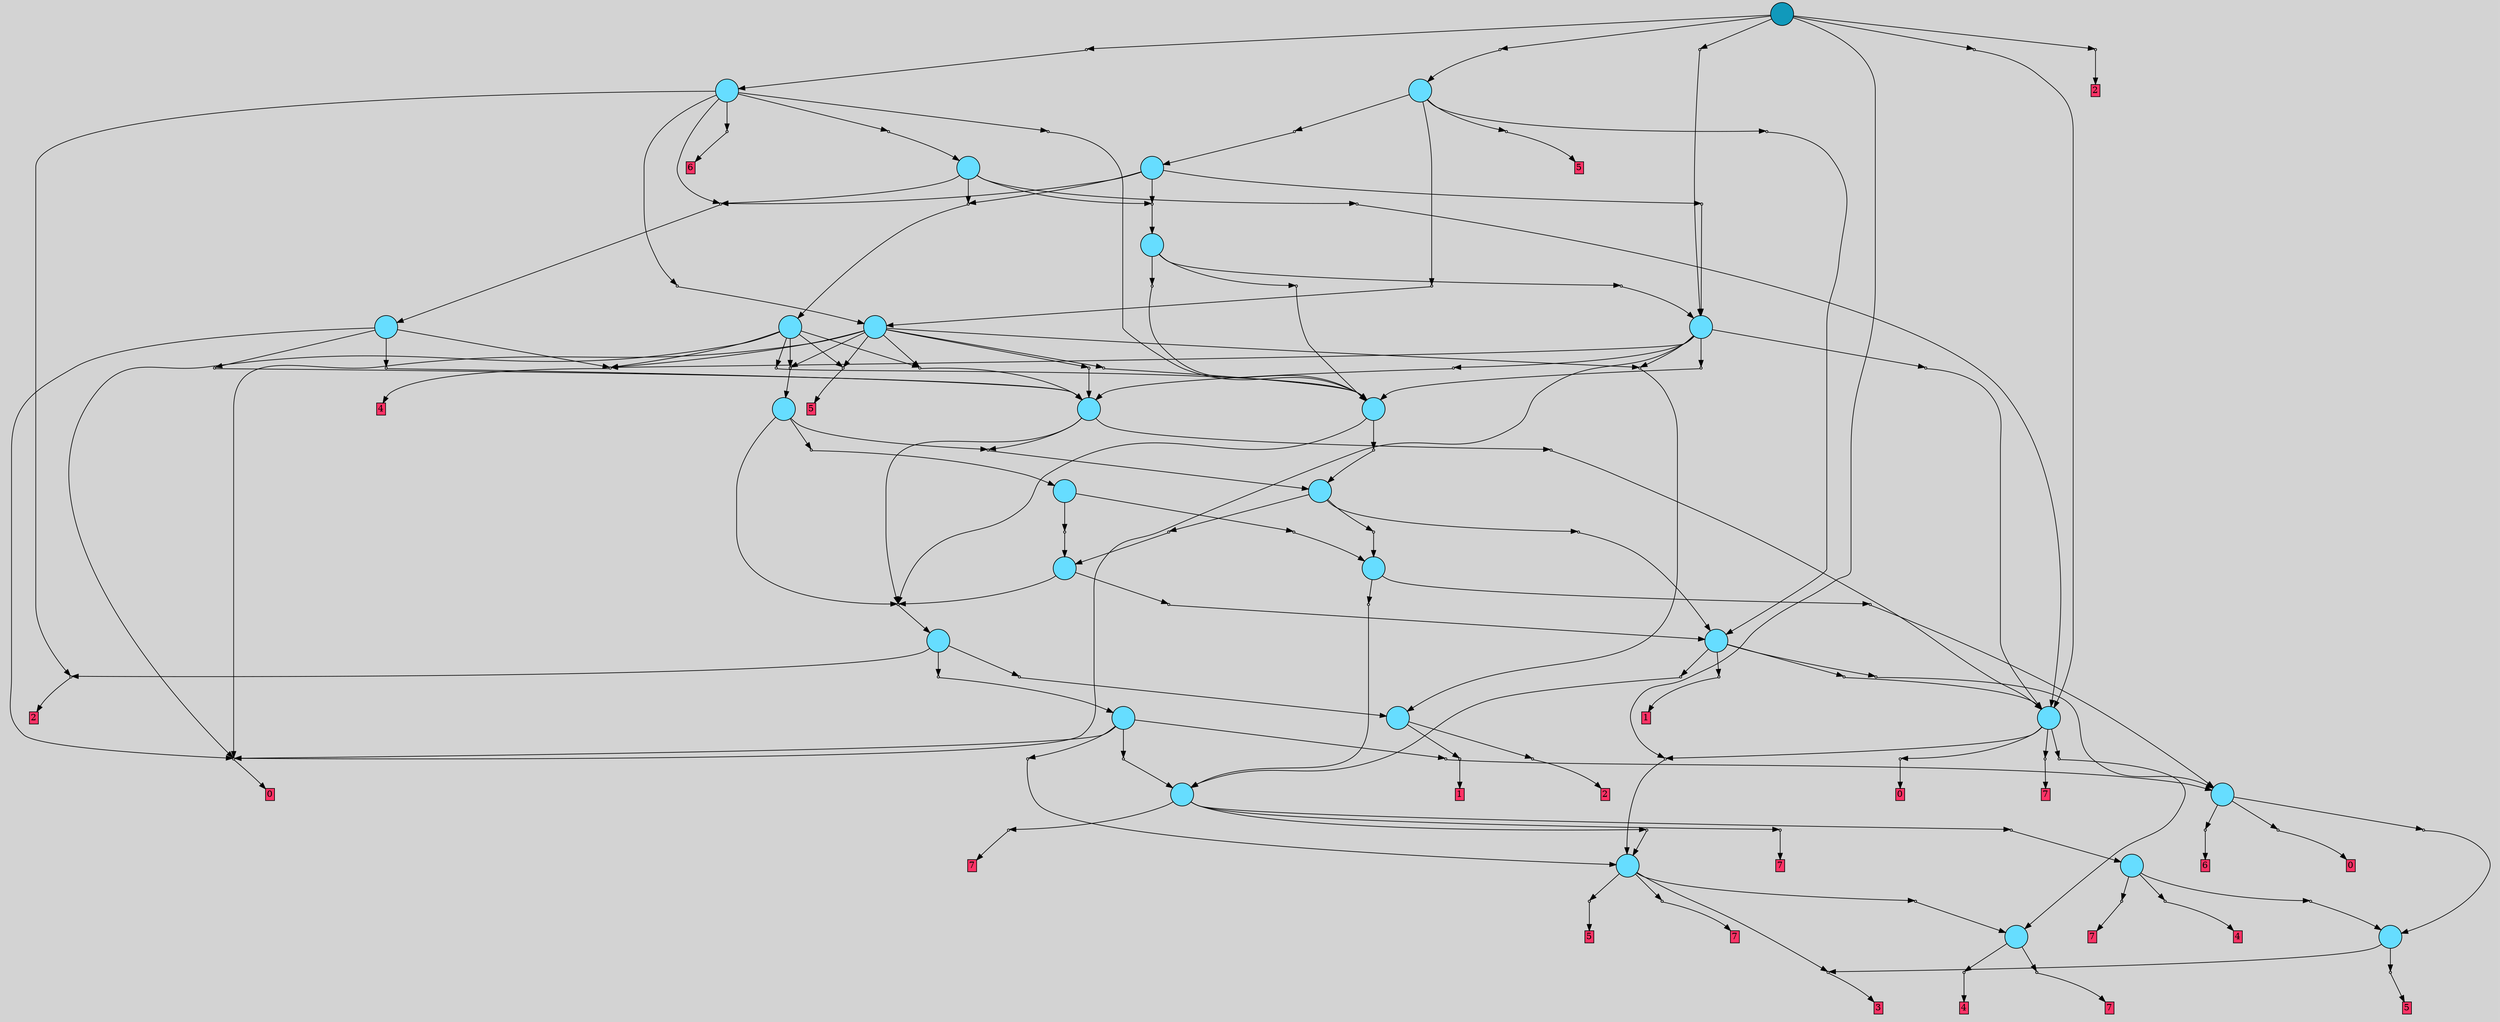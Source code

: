 // File exported with GEGELATI v1.3.1
// On the 2024-04-12 09:35:05
// With the File::TPGGraphDotExporter
digraph{
	graph[pad = "0.212, 0.055" bgcolor = lightgray]
	node[shape=circle style = filled label = ""]
		T0 [fillcolor="#66ddff"]
		T1 [fillcolor="#66ddff"]
		T2 [fillcolor="#66ddff"]
		T3 [fillcolor="#66ddff"]
		T4 [fillcolor="#66ddff"]
		T5 [fillcolor="#66ddff"]
		T6 [fillcolor="#66ddff"]
		T7 [fillcolor="#66ddff"]
		T8 [fillcolor="#66ddff"]
		T9 [fillcolor="#66ddff"]
		T10 [fillcolor="#66ddff"]
		T11 [fillcolor="#66ddff"]
		T12 [fillcolor="#66ddff"]
		T13 [fillcolor="#66ddff"]
		T14 [fillcolor="#66ddff"]
		T15 [fillcolor="#66ddff"]
		T16 [fillcolor="#66ddff"]
		T17 [fillcolor="#66ddff"]
		T18 [fillcolor="#66ddff"]
		T19 [fillcolor="#66ddff"]
		T20 [fillcolor="#66ddff"]
		T21 [fillcolor="#66ddff"]
		T22 [fillcolor="#66ddff"]
		T23 [fillcolor="#66ddff"]
		T24 [fillcolor="#66ddff"]
		T25 [fillcolor="#66ddff"]
		T26 [fillcolor="#66ddff"]
		T27 [fillcolor="#1199bb"]
		P0 [fillcolor="#cccccc" shape=point] //
		I0 [shape=box style=invis label="0|0&0|7#0|3#2|7#0|6&#92;n"]
		P0 -> I0[style=invis]
		A0 [fillcolor="#ff3366" shape=box margin=0.03 width=0 height=0 label="1"]
		T0 -> P0 -> A0
		P1 [fillcolor="#cccccc" shape=point] //
		I1 [shape=box style=invis label="0|0&1|6#2|2#0|2#2|6&#92;n"]
		P1 -> I1[style=invis]
		A1 [fillcolor="#ff3366" shape=box margin=0.03 width=0 height=0 label="2"]
		T0 -> P1 -> A1
		P2 [fillcolor="#cccccc" shape=point] //
		I2 [shape=box style=invis label=""]
		P2 -> I2[style=invis]
		A2 [fillcolor="#ff3366" shape=box margin=0.03 width=0 height=0 label="5"]
		T1 -> P2 -> A2
		P3 [fillcolor="#cccccc" shape=point] //
		I3 [shape=box style=invis label="2|0&1|4#4|6#2|6#0|7&#92;n"]
		P3 -> I3[style=invis]
		A3 [fillcolor="#ff3366" shape=box margin=0.03 width=0 height=0 label="3"]
		T1 -> P3 -> A3
		P4 [fillcolor="#cccccc" shape=point] //
		I4 [shape=box style=invis label="1|0&3|7#1|1#0|5#3|2&#92;n"]
		P4 -> I4[style=invis]
		A4 [fillcolor="#ff3366" shape=box margin=0.03 width=0 height=0 label="7"]
		T2 -> P4 -> A4
		P5 [fillcolor="#cccccc" shape=point] //
		I5 [shape=box style=invis label=""]
		P5 -> I5[style=invis]
		A5 [fillcolor="#ff3366" shape=box margin=0.03 width=0 height=0 label="4"]
		T2 -> P5 -> A5
		P6 [fillcolor="#cccccc" shape=point] //
		I6 [shape=box style=invis label="7|0&2|4#0|5#1|5#3|0&#92;n"]
		P6 -> I6[style=invis]
		T3 -> P6 -> T2
		T3 -> P3
		P7 [fillcolor="#cccccc" shape=point] //
		I7 [shape=box style=invis label="6|0&3|5#0|5#0|7#0|5&#92;n"]
		P7 -> I7[style=invis]
		A6 [fillcolor="#ff3366" shape=box margin=0.03 width=0 height=0 label="5"]
		T3 -> P7 -> A6
		P8 [fillcolor="#cccccc" shape=point] //
		I8 [shape=box style=invis label="2|0&1|7#4|7#4|5#1|7&#92;n"]
		P8 -> I8[style=invis]
		A7 [fillcolor="#ff3366" shape=box margin=0.03 width=0 height=0 label="7"]
		T3 -> P8 -> A7
		P9 [fillcolor="#cccccc" shape=point] //
		I9 [shape=box style=invis label="4|0&3|2#3|5#0|3#4|0&#92;n"]
		P9 -> I9[style=invis]
		T4 -> P9 -> T1
		P10 [fillcolor="#cccccc" shape=point] //
		I10 [shape=box style=invis label="4|0&3|7#4|1#3|7#2|4&#92;n"]
		P10 -> I10[style=invis]
		A8 [fillcolor="#ff3366" shape=box margin=0.03 width=0 height=0 label="0"]
		T4 -> P10 -> A8
		P11 [fillcolor="#cccccc" shape=point] //
		I11 [shape=box style=invis label=""]
		P11 -> I11[style=invis]
		A9 [fillcolor="#ff3366" shape=box margin=0.03 width=0 height=0 label="6"]
		T4 -> P11 -> A9
		P12 [fillcolor="#cccccc" shape=point] //
		I12 [shape=box style=invis label="4|0&3|2#3|5#0|3#4|0&#92;n"]
		P12 -> I12[style=invis]
		T5 -> P12 -> T1
		P13 [fillcolor="#cccccc" shape=point] //
		I13 [shape=box style=invis label=""]
		P13 -> I13[style=invis]
		A10 [fillcolor="#ff3366" shape=box margin=0.03 width=0 height=0 label="7"]
		T5 -> P13 -> A10
		P14 [fillcolor="#cccccc" shape=point] //
		I14 [shape=box style=invis label="4|0&3|4#4|3#4|3#2|2&#92;n"]
		P14 -> I14[style=invis]
		A11 [fillcolor="#ff3366" shape=box margin=0.03 width=0 height=0 label="4"]
		T5 -> P14 -> A11
		P15 [fillcolor="#cccccc" shape=point] //
		I15 [shape=box style=invis label="1|0&3|7#1|1#0|5#3|2&#92;n"]
		P15 -> I15[style=invis]
		A12 [fillcolor="#ff3366" shape=box margin=0.03 width=0 height=0 label="7"]
		T6 -> P15 -> A12
		P16 [fillcolor="#cccccc" shape=point] //
		I16 [shape=box style=invis label="1|0&3|7#2|1#0|5#3|2&#92;n"]
		P16 -> I16[style=invis]
		A13 [fillcolor="#ff3366" shape=box margin=0.03 width=0 height=0 label="7"]
		T6 -> P16 -> A13
		P17 [fillcolor="#cccccc" shape=point] //
		I17 [shape=box style=invis label="1|0&2|2#3|3#2|4#4|5&#92;n"]
		P17 -> I17[style=invis]
		T6 -> P17 -> T5
		P18 [fillcolor="#cccccc" shape=point] //
		I18 [shape=box style=invis label="6|0&3|5#0|5#0|7#0|5&#92;n"]
		P18 -> I18[style=invis]
		T6 -> P18 -> T3
		P19 [fillcolor="#cccccc" shape=point] //
		I19 [shape=box style=invis label="6|0&3|5#0|5#0|7#0|4&#92;n"]
		P19 -> I19[style=invis]
		T7 -> P19 -> T3
		P20 [fillcolor="#cccccc" shape=point] //
		I20 [shape=box style=invis label="3|0&2|5#1|3#4|1#4|1&#92;n"]
		P20 -> I20[style=invis]
		T7 -> P20 -> T2
		P21 [fillcolor="#cccccc" shape=point] //
		I21 [shape=box style=invis label="2|0&3|4#1|3#3|2#4|7&#92;n"]
		P21 -> I21[style=invis]
		A14 [fillcolor="#ff3366" shape=box margin=0.03 width=0 height=0 label="0"]
		T7 -> P21 -> A14
		P22 [fillcolor="#cccccc" shape=point] //
		I22 [shape=box style=invis label="0|0&0|3#2|6#0|4#4|6&#92;n"]
		P22 -> I22[style=invis]
		A15 [fillcolor="#ff3366" shape=box margin=0.03 width=0 height=0 label="7"]
		T7 -> P22 -> A15
		P23 [fillcolor="#cccccc" shape=point] //
		I23 [shape=box style=invis label="6|0&1|0#1|3#3|0#0|3&#92;n"]
		P23 -> I23[style=invis]
		T8 -> P23 -> T6
		P24 [fillcolor="#cccccc" shape=point] //
		I24 [shape=box style=invis label="2|0&3|4#1|3#3|2#4|7&#92;n"]
		P24 -> I24[style=invis]
		A16 [fillcolor="#ff3366" shape=box margin=0.03 width=0 height=0 label="0"]
		T8 -> P24 -> A16
		P25 [fillcolor="#cccccc" shape=point] //
		I25 [shape=box style=invis label="7|0&4|4#2|6#1|1#3|0&#92;n"]
		P25 -> I25[style=invis]
		T8 -> P25 -> T4
		P26 [fillcolor="#cccccc" shape=point] //
		I26 [shape=box style=invis label="2|0&1|7#3|6#1|4#2|5&#92;n"]
		P26 -> I26[style=invis]
		T8 -> P26 -> T3
		P27 [fillcolor="#cccccc" shape=point] //
		I27 [shape=box style=invis label="6|0&1|0#1|3#3|0#0|3&#92;n"]
		P27 -> I27[style=invis]
		T9 -> P27 -> T6
		P28 [fillcolor="#cccccc" shape=point] //
		I28 [shape=box style=invis label="2|0&3|4#1|3#3|2#4|7&#92;n"]
		P28 -> I28[style=invis]
		T9 -> P28 -> T7
		P29 [fillcolor="#cccccc" shape=point] //
		I29 [shape=box style=invis label="1|0&3|0#4|2#2|0#4|1&#92;n"]
		P29 -> I29[style=invis]
		A17 [fillcolor="#ff3366" shape=box margin=0.03 width=0 height=0 label="1"]
		T9 -> P29 -> A17
		P30 [fillcolor="#cccccc" shape=point] //
		I30 [shape=box style=invis label="0|1&1|1#2|0#2|4#1|1&#92;n7|3&0|1#2|2#3|4#4|4&#92;n2|0&3|6#0|3#2|5#1|6&#92;n"]
		P30 -> I30[style=invis]
		T9 -> P30 -> T4
		P31 [fillcolor="#cccccc" shape=point] //
		I31 [shape=box style=invis label="6|0&1|0#1|3#3|0#0|3&#92;n"]
		P31 -> I31[style=invis]
		T10 -> P31 -> T6
		P32 [fillcolor="#cccccc" shape=point] //
		I32 [shape=box style=invis label="3|0&3|1#0|0#3|7#1|4&#92;n"]
		P32 -> I32[style=invis]
		T10 -> P32 -> T4
		P33 [fillcolor="#cccccc" shape=point] //
		I33 [shape=box style=invis label="2|0&3|2#1|3#3|2#4|7&#92;n"]
		P33 -> I33[style=invis]
		T11 -> P33 -> T0
		P34 [fillcolor="#cccccc" shape=point] //
		I34 [shape=box style=invis label="6|0&3|5#3|2#0|4#0|5&#92;n"]
		P34 -> I34[style=invis]
		A18 [fillcolor="#ff3366" shape=box margin=0.03 width=0 height=0 label="2"]
		T11 -> P34 -> A18
		P35 [fillcolor="#cccccc" shape=point] //
		I35 [shape=box style=invis label="7|0&4|4#2|6#4|1#3|0&#92;n"]
		P35 -> I35[style=invis]
		T11 -> P35 -> T8
		P36 [fillcolor="#cccccc" shape=point] //
		I36 [shape=box style=invis label="7|0&0|7#2|2#4|6#3|1&#92;n"]
		P36 -> I36[style=invis]
		T12 -> P36 -> T11
		P37 [fillcolor="#cccccc" shape=point] //
		I37 [shape=box style=invis label="7|7&0|3#2|7#1|0#2|3&#92;n7|0&0|7#2|2#4|6#3|3&#92;n"]
		P37 -> I37[style=invis]
		T12 -> P37 -> T9
		P38 [fillcolor="#cccccc" shape=point] //
		I38 [shape=box style=invis label="7|0&0|7#2|2#4|6#3|3&#92;n"]
		P38 -> I38[style=invis]
		T13 -> P38 -> T9
		P39 [fillcolor="#cccccc" shape=point] //
		I39 [shape=box style=invis label="6|0&3|3#3|0#1|4#4|3&#92;n1|0&0|0#1|2#3|0#2|2&#92;n"]
		P39 -> I39[style=invis]
		T13 -> P39 -> T12
		P40 [fillcolor="#cccccc" shape=point] //
		I40 [shape=box style=invis label="7|0&4|3#1|2#4|7#4|0&#92;n"]
		P40 -> I40[style=invis]
		T13 -> P40 -> T10
		P41 [fillcolor="#cccccc" shape=point] //
		I41 [shape=box style=invis label="7|0&4|3#1|2#4|7#4|2&#92;n"]
		P41 -> I41[style=invis]
		T14 -> P41 -> T10
		P42 [fillcolor="#cccccc" shape=point] //
		I42 [shape=box style=invis label="6|0&3|3#3|0#1|4#4|3&#92;n1|0&0|0#2|2#3|0#2|2&#92;n"]
		P42 -> I42[style=invis]
		T14 -> P42 -> T12
		P43 [fillcolor="#cccccc" shape=point] //
		I43 [shape=box style=invis label="7|0&0|7#2|2#4|6#3|3&#92;n"]
		P43 -> I43[style=invis]
		T15 -> P43 -> T13
		P44 [fillcolor="#cccccc" shape=point] //
		I44 [shape=box style=invis label="2|0&3|4#1|3#3|2#4|7&#92;n3|6&3|0#0|0#0|5#1|5&#92;n2|0&2|6#0|6#4|1#4|6&#92;n"]
		P44 -> I44[style=invis]
		T15 -> P44 -> T7
		T15 -> P36
		P45 [fillcolor="#cccccc" shape=point] //
		I45 [shape=box style=invis label="7|0&0|7#2|2#4|6#3|3&#92;n"]
		P45 -> I45[style=invis]
		T16 -> P45 -> T13
		T16 -> P36
		T17 -> P43
		T17 -> P36
		P46 [fillcolor="#cccccc" shape=point] //
		I46 [shape=box style=invis label="7|7&0|3#2|7#1|0#2|1&#92;n7|0&0|7#2|2#4|6#3|3&#92;n"]
		P46 -> I46[style=invis]
		T17 -> P46 -> T14
		P47 [fillcolor="#cccccc" shape=point] //
		I47 [shape=box style=invis label="2|0&3|3#2|1#4|5#3|2&#92;n"]
		P47 -> I47[style=invis]
		T18 -> P47 -> T15
		P48 [fillcolor="#cccccc" shape=point] //
		I48 [shape=box style=invis label="2|0&3|4#1|3#3|2#4|7&#92;n3|6&3|0#0|0#0|5#1|5&#92;n2|0&2|6#0|6#4|1#4|6&#92;n"]
		P48 -> I48[style=invis]
		T18 -> P48 -> T15
		T18 -> P24
		P49 [fillcolor="#cccccc" shape=point] //
		I49 [shape=box style=invis label="2|0&3|3#1|4#2|2#2|4&#92;n"]
		P49 -> I49[style=invis]
		A19 [fillcolor="#ff3366" shape=box margin=0.03 width=0 height=0 label="4"]
		T18 -> P49 -> A19
		P50 [fillcolor="#cccccc" shape=point] //
		I50 [shape=box style=invis label="2|0&3|3#2|1#4|7#3|2&#92;n"]
		P50 -> I50[style=invis]
		T19 -> P50 -> T15
		P51 [fillcolor="#cccccc" shape=point] //
		I51 [shape=box style=invis label="7|0&0|7#2|2#4|6#3|3&#92;n"]
		P51 -> I51[style=invis]
		T19 -> P51 -> T16
		P52 [fillcolor="#cccccc" shape=point] //
		I52 [shape=box style=invis label="1|0&2|2#1|3#0|4#4|5&#92;n"]
		P52 -> I52[style=invis]
		T19 -> P52 -> T0
		T19 -> P49
		P53 [fillcolor="#cccccc" shape=point] //
		I53 [shape=box style=invis label="2|0&3|4#1|3#3|2#4|7&#92;n3|6&3|0#0|0#0|5#1|5&#92;n2|0&2|6#0|6#4|1#4|6&#92;n"]
		P53 -> I53[style=invis]
		T19 -> P53 -> T7
		T19 -> P24
		P54 [fillcolor="#cccccc" shape=point] //
		I54 [shape=box style=invis label="2|0&3|3#2|1#4|7#3|2&#92;n"]
		P54 -> I54[style=invis]
		T20 -> P54 -> T15
		P55 [fillcolor="#cccccc" shape=point] //
		I55 [shape=box style=invis label="3|7&3|2#1|3#4|6#4|6&#92;n7|0&0|7#2|2#4|6#3|3&#92;n"]
		P55 -> I55[style=invis]
		T20 -> P55 -> T16
		T20 -> P52
		P56 [fillcolor="#cccccc" shape=point] //
		I56 [shape=box style=invis label="2|0&3|4#1|3#3|7#4|7&#92;n3|6&3|0#0|0#0|5#1|5&#92;n2|0&2|6#0|6#4|1#4|6&#92;n"]
		P56 -> I56[style=invis]
		T20 -> P56 -> T15
		T20 -> P49
		T20 -> P24
		P57 [fillcolor="#cccccc" shape=point] //
		I57 [shape=box style=invis label="1|7&1|0#0|1#3|5#2|7&#92;n7|0&0|7#1|2#4|6#3|3&#92;n"]
		P57 -> I57[style=invis]
		T20 -> P57 -> T17
		P58 [fillcolor="#cccccc" shape=point] //
		I58 [shape=box style=invis label="7|0&0|7#1|2#4|6#3|3&#92;n"]
		P58 -> I58[style=invis]
		A20 [fillcolor="#ff3366" shape=box margin=0.03 width=0 height=0 label="5"]
		T20 -> P58 -> A20
		P59 [fillcolor="#cccccc" shape=point] //
		I59 [shape=box style=invis label="4|7&2|3#2|2#4|4#1|3&#92;n7|0&0|7#2|2#4|6#3|3&#92;n"]
		P59 -> I59[style=invis]
		T21 -> P59 -> T16
		P60 [fillcolor="#cccccc" shape=point] //
		I60 [shape=box style=invis label="1|0&4|1#3|7#1|0#4|6&#92;n"]
		P60 -> I60[style=invis]
		T21 -> P60 -> T19
		P61 [fillcolor="#cccccc" shape=point] //
		I61 [shape=box style=invis label="5|7&1|0#0|1#1|5#2|7&#92;n7|0&0|7#2|2#4|6#3|3&#92;n"]
		P61 -> I61[style=invis]
		T21 -> P61 -> T16
		T22 -> P54
		T22 -> P49
		T22 -> P24
		T22 -> P57
		T22 -> P58
		P62 [fillcolor="#cccccc" shape=point] //
		I62 [shape=box style=invis label="5|7&1|0#0|1#1|5#2|7&#92;n7|0&0|7#2|2#4|6#3|3&#92;n"]
		P62 -> I62[style=invis]
		T22 -> P62 -> T16
		P63 [fillcolor="#cccccc" shape=point] //
		I63 [shape=box style=invis label="1|0&4|1#3|7#1|0#4|6&#92;n"]
		P63 -> I63[style=invis]
		T23 -> P63 -> T21
		P64 [fillcolor="#cccccc" shape=point] //
		I64 [shape=box style=invis label="6|0&1|4#2|5#1|1#2|4&#92;n"]
		P64 -> I64[style=invis]
		T23 -> P64 -> T22
		P65 [fillcolor="#cccccc" shape=point] //
		I65 [shape=box style=invis label="2|0&3|3#2|1#4|5#3|2&#92;n"]
		P65 -> I65[style=invis]
		T23 -> P65 -> T18
		P66 [fillcolor="#cccccc" shape=point] //
		I66 [shape=box style=invis label="2|0&3|4#1|3#3|2#4|7&#92;n3|6&3|0#0|0#0|5#1|5&#92;n2|0&2|6#0|6#4|1#4|6&#92;n"]
		P66 -> I66[style=invis]
		T23 -> P66 -> T7
		T24 -> P63
		T24 -> P64
		T24 -> P65
		P67 [fillcolor="#cccccc" shape=point] //
		I67 [shape=box style=invis label="1|0&4|1#1|7#1|0#4|6&#92;n"]
		P67 -> I67[style=invis]
		T24 -> P67 -> T19
		P68 [fillcolor="#cccccc" shape=point] //
		I68 [shape=box style=invis label="4|1&3|2#2|6#0|6#3|5&#92;n6|0&0|1#2|7#2|4#4|0&#92;n"]
		P68 -> I68[style=invis]
		A21 [fillcolor="#ff3366" shape=box margin=0.03 width=0 height=0 label="6"]
		T25 -> P68 -> A21
		T25 -> P34
		P69 [fillcolor="#cccccc" shape=point] //
		I69 [shape=box style=invis label="6|0&3|0#3|1#2|1#0|7&#92;n"]
		P69 -> I69[style=invis]
		T25 -> P69 -> T23
		P70 [fillcolor="#cccccc" shape=point] //
		I70 [shape=box style=invis label="1|3&0|4#4|7#3|0#2|6&#92;n1|0&2|2#0|3#1|7#2|5&#92;n"]
		P70 -> I70[style=invis]
		T25 -> P70 -> T20
		P71 [fillcolor="#cccccc" shape=point] //
		I71 [shape=box style=invis label="4|7&2|3#2|3#4|4#1|3&#92;n7|0&0|7#2|2#4|6#3|3&#92;n"]
		P71 -> I71[style=invis]
		T25 -> P71 -> T16
		T25 -> P65
		P72 [fillcolor="#cccccc" shape=point] //
		I72 [shape=box style=invis label="5|4&4|0#0|1#3|1#3|6&#92;n1|3&0|4#4|7#3|0#2|6&#92;n1|0&2|2#0|3#1|7#2|5&#92;n"]
		P72 -> I72[style=invis]
		T26 -> P72 -> T20
		P73 [fillcolor="#cccccc" shape=point] //
		I73 [shape=box style=invis label="3|6&3|0#0|0#0|5#1|5&#92;n2|0&2|6#0|6#4|1#4|7&#92;n"]
		P73 -> I73[style=invis]
		T26 -> P73 -> T24
		P74 [fillcolor="#cccccc" shape=point] //
		I74 [shape=box style=invis label="7|0&0|7#2|2#4|6#3|3&#92;n"]
		P74 -> I74[style=invis]
		T26 -> P74 -> T9
		P75 [fillcolor="#cccccc" shape=point] //
		I75 [shape=box style=invis label="7|0&0|7#1|2#4|6#3|3&#92;n"]
		P75 -> I75[style=invis]
		A22 [fillcolor="#ff3366" shape=box margin=0.03 width=0 height=0 label="5"]
		T26 -> P75 -> A22
		P76 [fillcolor="#cccccc" shape=point] //
		I76 [shape=box style=invis label="2|0&3|4#1|3#3|2#4|7&#92;n3|6&3|0#0|0#0|5#1|5&#92;n2|0&2|6#0|6#4|1#4|6&#92;n"]
		P76 -> I76[style=invis]
		T27 -> P76 -> T7
		P77 [fillcolor="#cccccc" shape=point] //
		I77 [shape=box style=invis label="6|0&2|6#1|2#3|4#2|7&#92;n"]
		P77 -> I77[style=invis]
		T27 -> P77 -> T25
		P78 [fillcolor="#cccccc" shape=point] //
		I78 [shape=box style=invis label="5|7&1|0#0|1#1|5#2|7&#92;n7|0&0|7#3|2#4|6#3|1&#92;n"]
		P78 -> I78[style=invis]
		T27 -> P78 -> T26
		P79 [fillcolor="#cccccc" shape=point] //
		I79 [shape=box style=invis label="6|7&3|5#1|2#3|1#2|2&#92;n2|0&0|7#2|7#3|0#2|6&#92;n"]
		P79 -> I79[style=invis]
		A23 [fillcolor="#ff3366" shape=box margin=0.03 width=0 height=0 label="2"]
		T27 -> P79 -> A23
		T27 -> P19
		P80 [fillcolor="#cccccc" shape=point] //
		I80 [shape=box style=invis label="1|0&4|1#1|7#1|0#2|6&#92;n"]
		P80 -> I80[style=invis]
		T27 -> P80 -> T19
		{ rank= same T27 }
}
